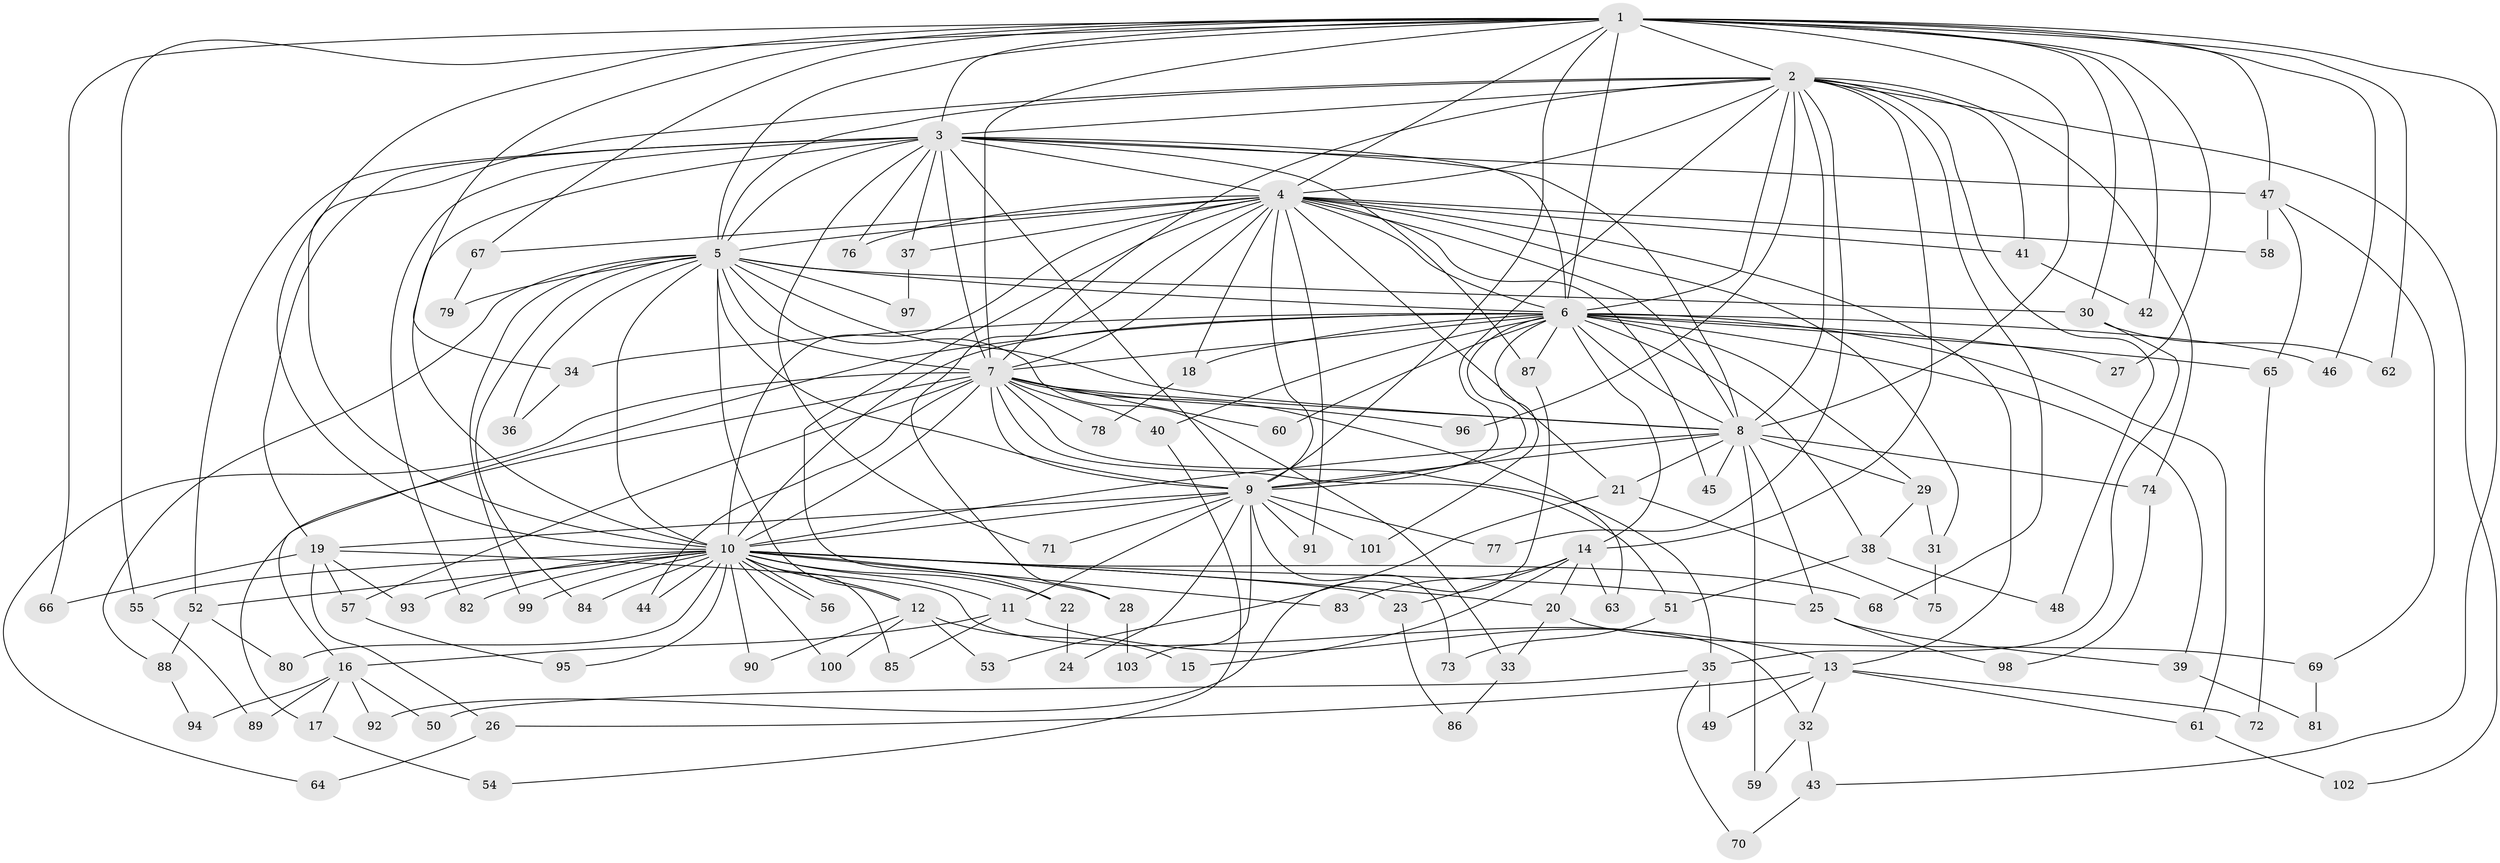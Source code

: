 // coarse degree distribution, {14: 0.03278688524590164, 21: 0.01639344262295082, 4: 0.09836065573770492, 3: 0.4098360655737705, 5: 0.06557377049180328, 17: 0.03278688524590164, 7: 0.06557377049180328, 2: 0.18032786885245902, 19: 0.01639344262295082, 16: 0.03278688524590164, 20: 0.01639344262295082, 26: 0.01639344262295082, 1: 0.01639344262295082}
// Generated by graph-tools (version 1.1) at 2025/36/03/04/25 23:36:23]
// undirected, 103 vertices, 231 edges
graph export_dot {
  node [color=gray90,style=filled];
  1;
  2;
  3;
  4;
  5;
  6;
  7;
  8;
  9;
  10;
  11;
  12;
  13;
  14;
  15;
  16;
  17;
  18;
  19;
  20;
  21;
  22;
  23;
  24;
  25;
  26;
  27;
  28;
  29;
  30;
  31;
  32;
  33;
  34;
  35;
  36;
  37;
  38;
  39;
  40;
  41;
  42;
  43;
  44;
  45;
  46;
  47;
  48;
  49;
  50;
  51;
  52;
  53;
  54;
  55;
  56;
  57;
  58;
  59;
  60;
  61;
  62;
  63;
  64;
  65;
  66;
  67;
  68;
  69;
  70;
  71;
  72;
  73;
  74;
  75;
  76;
  77;
  78;
  79;
  80;
  81;
  82;
  83;
  84;
  85;
  86;
  87;
  88;
  89;
  90;
  91;
  92;
  93;
  94;
  95;
  96;
  97;
  98;
  99;
  100;
  101;
  102;
  103;
  1 -- 2;
  1 -- 3;
  1 -- 4;
  1 -- 5;
  1 -- 6;
  1 -- 7;
  1 -- 8;
  1 -- 9;
  1 -- 10;
  1 -- 27;
  1 -- 30;
  1 -- 34;
  1 -- 42;
  1 -- 43;
  1 -- 46;
  1 -- 47;
  1 -- 55;
  1 -- 62;
  1 -- 66;
  1 -- 67;
  2 -- 3;
  2 -- 4;
  2 -- 5;
  2 -- 6;
  2 -- 7;
  2 -- 8;
  2 -- 9;
  2 -- 10;
  2 -- 14;
  2 -- 41;
  2 -- 48;
  2 -- 68;
  2 -- 74;
  2 -- 77;
  2 -- 96;
  2 -- 102;
  3 -- 4;
  3 -- 5;
  3 -- 6;
  3 -- 7;
  3 -- 8;
  3 -- 9;
  3 -- 10;
  3 -- 19;
  3 -- 37;
  3 -- 47;
  3 -- 52;
  3 -- 71;
  3 -- 76;
  3 -- 82;
  3 -- 87;
  4 -- 5;
  4 -- 6;
  4 -- 7;
  4 -- 8;
  4 -- 9;
  4 -- 10;
  4 -- 13;
  4 -- 18;
  4 -- 21;
  4 -- 22;
  4 -- 28;
  4 -- 31;
  4 -- 37;
  4 -- 41;
  4 -- 45;
  4 -- 58;
  4 -- 67;
  4 -- 76;
  4 -- 91;
  5 -- 6;
  5 -- 7;
  5 -- 8;
  5 -- 9;
  5 -- 10;
  5 -- 12;
  5 -- 30;
  5 -- 33;
  5 -- 36;
  5 -- 79;
  5 -- 84;
  5 -- 88;
  5 -- 97;
  5 -- 99;
  6 -- 7;
  6 -- 8;
  6 -- 9;
  6 -- 10;
  6 -- 14;
  6 -- 16;
  6 -- 18;
  6 -- 27;
  6 -- 29;
  6 -- 34;
  6 -- 38;
  6 -- 39;
  6 -- 40;
  6 -- 46;
  6 -- 60;
  6 -- 61;
  6 -- 65;
  6 -- 87;
  6 -- 101;
  7 -- 8;
  7 -- 9;
  7 -- 10;
  7 -- 17;
  7 -- 35;
  7 -- 40;
  7 -- 44;
  7 -- 51;
  7 -- 57;
  7 -- 60;
  7 -- 63;
  7 -- 64;
  7 -- 78;
  7 -- 96;
  8 -- 9;
  8 -- 10;
  8 -- 21;
  8 -- 25;
  8 -- 29;
  8 -- 45;
  8 -- 59;
  8 -- 74;
  9 -- 10;
  9 -- 11;
  9 -- 19;
  9 -- 24;
  9 -- 71;
  9 -- 73;
  9 -- 77;
  9 -- 91;
  9 -- 101;
  9 -- 103;
  10 -- 11;
  10 -- 12;
  10 -- 20;
  10 -- 22;
  10 -- 23;
  10 -- 25;
  10 -- 28;
  10 -- 44;
  10 -- 52;
  10 -- 55;
  10 -- 56;
  10 -- 56;
  10 -- 68;
  10 -- 80;
  10 -- 82;
  10 -- 83;
  10 -- 84;
  10 -- 85;
  10 -- 90;
  10 -- 93;
  10 -- 95;
  10 -- 99;
  10 -- 100;
  11 -- 13;
  11 -- 16;
  11 -- 85;
  12 -- 15;
  12 -- 53;
  12 -- 90;
  12 -- 100;
  13 -- 26;
  13 -- 32;
  13 -- 49;
  13 -- 61;
  13 -- 72;
  14 -- 15;
  14 -- 20;
  14 -- 23;
  14 -- 63;
  14 -- 83;
  16 -- 17;
  16 -- 50;
  16 -- 89;
  16 -- 92;
  16 -- 94;
  17 -- 54;
  18 -- 78;
  19 -- 26;
  19 -- 32;
  19 -- 57;
  19 -- 66;
  19 -- 93;
  20 -- 33;
  20 -- 69;
  21 -- 53;
  21 -- 75;
  22 -- 24;
  23 -- 86;
  25 -- 39;
  25 -- 98;
  26 -- 64;
  28 -- 103;
  29 -- 31;
  29 -- 38;
  30 -- 35;
  30 -- 62;
  31 -- 75;
  32 -- 43;
  32 -- 59;
  33 -- 86;
  34 -- 36;
  35 -- 49;
  35 -- 50;
  35 -- 70;
  37 -- 97;
  38 -- 48;
  38 -- 51;
  39 -- 81;
  40 -- 54;
  41 -- 42;
  43 -- 70;
  47 -- 58;
  47 -- 65;
  47 -- 69;
  51 -- 73;
  52 -- 80;
  52 -- 88;
  55 -- 89;
  57 -- 95;
  61 -- 102;
  65 -- 72;
  67 -- 79;
  69 -- 81;
  74 -- 98;
  87 -- 92;
  88 -- 94;
}
